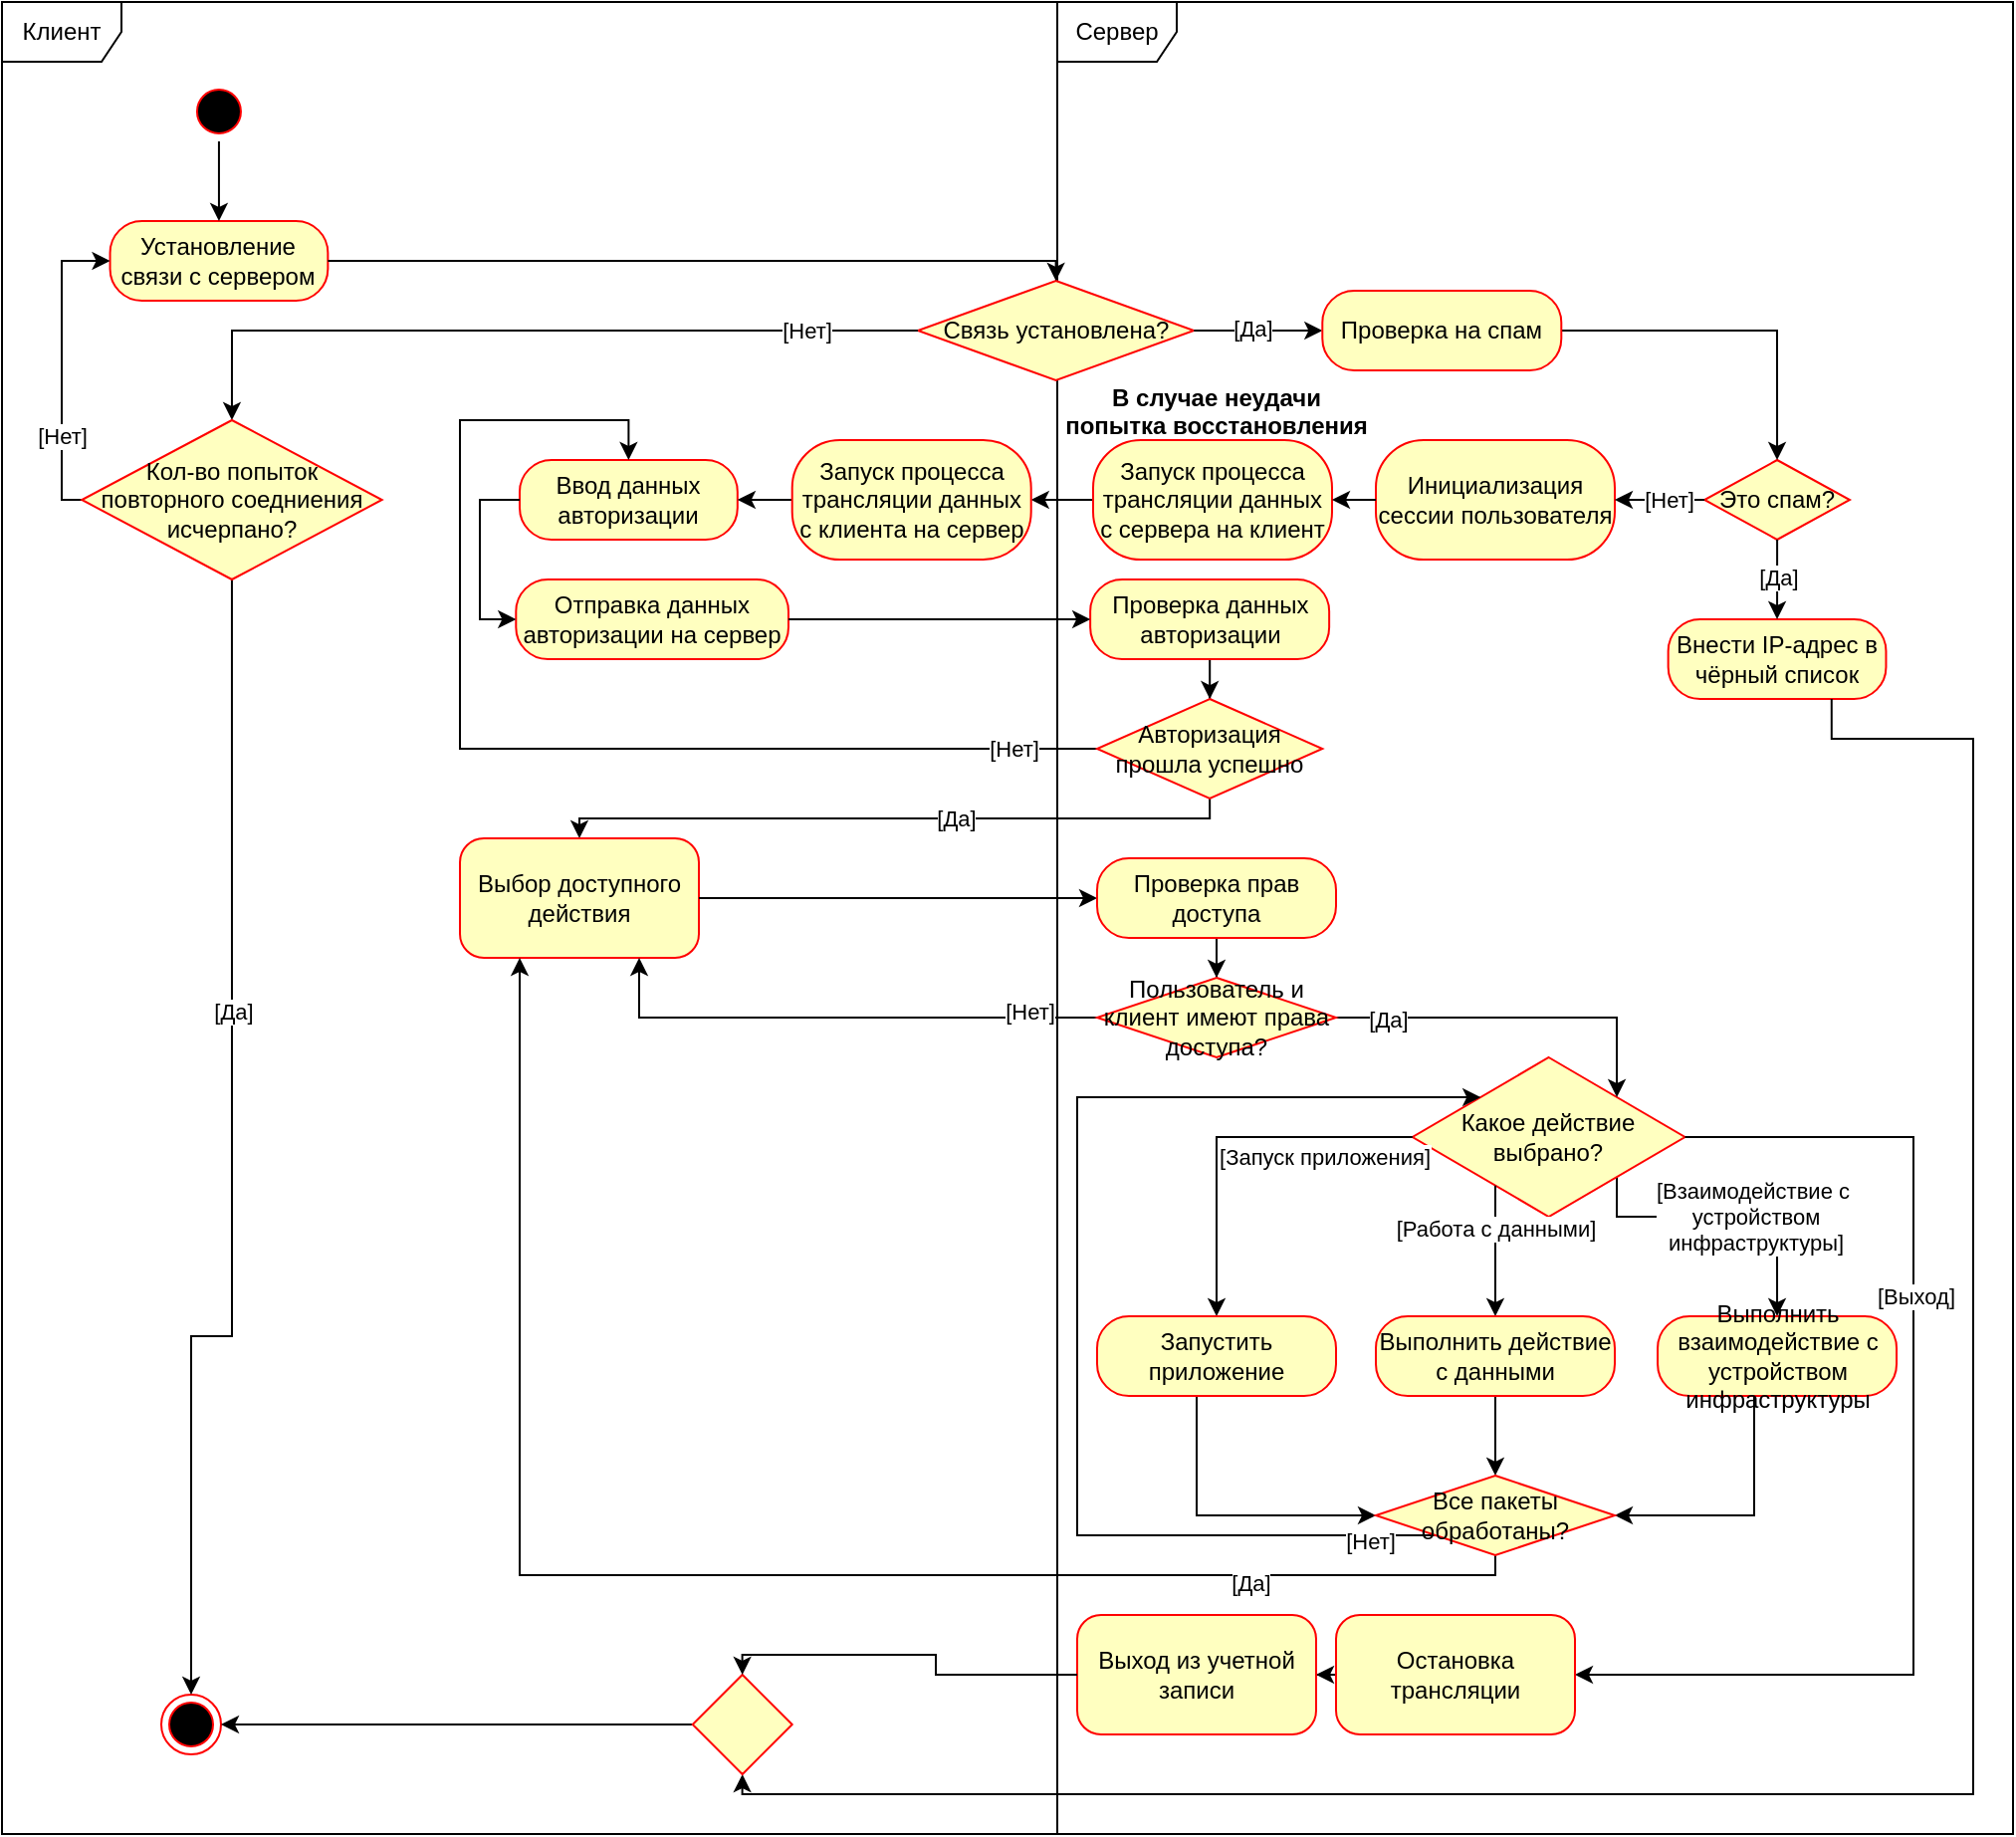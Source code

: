<mxfile version="20.4.0" type="device"><diagram id="nvzP8vqzQpJ9qfVsouxZ" name="Страница 1"><mxGraphModel dx="451" dy="547" grid="1" gridSize="10" guides="1" tooltips="1" connect="1" arrows="1" fold="1" page="1" pageScale="1" pageWidth="827" pageHeight="1169" math="0" shadow="0"><root><mxCell id="0"/><mxCell id="1" parent="0"/><mxCell id="pr20gzM4E3Ofb6CWdMaQ-1" value="" style="group;strokeColor=default;recursiveResize=0;" parent="1" vertex="1" connectable="0"><mxGeometry x="1000" y="40" width="1010" height="920" as="geometry"/></mxCell><mxCell id="pr20gzM4E3Ofb6CWdMaQ-2" value="Клиент" style="shape=umlFrame;whiteSpace=wrap;html=1;strokeColor=default;verticalAlign=middle;recursiveResize=0;" parent="pr20gzM4E3Ofb6CWdMaQ-1" vertex="1"><mxGeometry width="530" height="920" as="geometry"/></mxCell><mxCell id="pr20gzM4E3Ofb6CWdMaQ-3" value="Сервер" style="shape=umlFrame;whiteSpace=wrap;html=1;strokeColor=default;recursiveResize=0;" parent="pr20gzM4E3Ofb6CWdMaQ-1" vertex="1"><mxGeometry x="530" width="480" height="920" as="geometry"/></mxCell><mxCell id="pr20gzM4E3Ofb6CWdMaQ-4" value="&lt;font style=&quot;vertical-align: inherit;&quot;&gt;&lt;font style=&quot;vertical-align: inherit;&quot;&gt;Связь установлена?&lt;/font&gt;&lt;/font&gt;" style="rhombus;whiteSpace=wrap;html=1;fillColor=#ffffc0;strokeColor=#ff0000;" parent="pr20gzM4E3Ofb6CWdMaQ-1" vertex="1"><mxGeometry x="460.0" y="140" width="138.61" height="50" as="geometry"/></mxCell><mxCell id="pr20gzM4E3Ofb6CWdMaQ-5" value="&lt;font style=&quot;vertical-align: inherit;&quot;&gt;&lt;font style=&quot;vertical-align: inherit;&quot;&gt;Это спам?&lt;/font&gt;&lt;/font&gt;" style="rhombus;whiteSpace=wrap;html=1;fillColor=#ffffc0;strokeColor=#ff0000;" parent="pr20gzM4E3Ofb6CWdMaQ-1" vertex="1"><mxGeometry x="855.06" y="230" width="72.941" height="40" as="geometry"/></mxCell><mxCell id="pr20gzM4E3Ofb6CWdMaQ-6" value="Внести IP-адрес в чёрный список" style="rounded=1;whiteSpace=wrap;html=1;arcSize=40;fontColor=#000000;fillColor=#ffffc0;strokeColor=#ff0000;" parent="pr20gzM4E3Ofb6CWdMaQ-1" vertex="1"><mxGeometry x="836.824" y="310" width="109.412" height="40" as="geometry"/></mxCell><mxCell id="pr20gzM4E3Ofb6CWdMaQ-7" style="edgeStyle=orthogonalEdgeStyle;rounded=0;orthogonalLoop=1;jettySize=auto;html=1;exitX=1;exitY=0.5;exitDx=0;exitDy=0;entryX=0;entryY=0.5;entryDx=0;entryDy=0;" parent="pr20gzM4E3Ofb6CWdMaQ-1" source="pr20gzM4E3Ofb6CWdMaQ-4" target="pr20gzM4E3Ofb6CWdMaQ-121" edge="1"><mxGeometry relative="1" as="geometry"><Array as="points"/></mxGeometry></mxCell><mxCell id="pr20gzM4E3Ofb6CWdMaQ-8" value="[Да]" style="edgeLabel;html=1;align=center;verticalAlign=middle;resizable=0;points=[];" parent="pr20gzM4E3Ofb6CWdMaQ-7" vertex="1" connectable="0"><mxGeometry x="-0.092" y="1" relative="1" as="geometry"><mxPoint as="offset"/></mxGeometry></mxCell><mxCell id="pr20gzM4E3Ofb6CWdMaQ-9" style="edgeStyle=orthogonalEdgeStyle;rounded=0;orthogonalLoop=1;jettySize=auto;html=1;entryX=0.5;entryY=0;entryDx=0;entryDy=0;" parent="pr20gzM4E3Ofb6CWdMaQ-1" source="pr20gzM4E3Ofb6CWdMaQ-5" target="pr20gzM4E3Ofb6CWdMaQ-6" edge="1"><mxGeometry relative="1" as="geometry"/></mxCell><mxCell id="pr20gzM4E3Ofb6CWdMaQ-10" value="[Да]" style="edgeLabel;html=1;align=center;verticalAlign=middle;resizable=0;points=[];" parent="pr20gzM4E3Ofb6CWdMaQ-9" vertex="1" connectable="0"><mxGeometry x="-0.074" relative="1" as="geometry"><mxPoint as="offset"/></mxGeometry></mxCell><mxCell id="pr20gzM4E3Ofb6CWdMaQ-11" style="edgeStyle=orthogonalEdgeStyle;rounded=0;orthogonalLoop=1;jettySize=auto;html=1;entryX=0.5;entryY=0;entryDx=0;entryDy=0;" parent="pr20gzM4E3Ofb6CWdMaQ-1" source="pr20gzM4E3Ofb6CWdMaQ-4" target="pr20gzM4E3Ofb6CWdMaQ-98" edge="1"><mxGeometry relative="1" as="geometry"/></mxCell><mxCell id="pr20gzM4E3Ofb6CWdMaQ-12" value="&lt;font style=&quot;vertical-align: inherit;&quot;&gt;&lt;font style=&quot;vertical-align: inherit;&quot;&gt;[Нет]&lt;br&gt;&lt;/font&gt;&lt;/font&gt;" style="edgeLabel;html=1;align=center;verticalAlign=middle;resizable=0;points=[];" parent="pr20gzM4E3Ofb6CWdMaQ-11" vertex="1" connectable="0"><mxGeometry x="-0.932" y="1" relative="1" as="geometry"><mxPoint x="-43" y="-1" as="offset"/></mxGeometry></mxCell><mxCell id="pr20gzM4E3Ofb6CWdMaQ-13" value="" style="ellipse;html=1;shape=endState;fillColor=#000000;strokeColor=#ff0000;" parent="pr20gzM4E3Ofb6CWdMaQ-1" vertex="1"><mxGeometry x="79.999" y="850" width="30" height="30" as="geometry"/></mxCell><mxCell id="pr20gzM4E3Ofb6CWdMaQ-14" style="edgeStyle=orthogonalEdgeStyle;rounded=0;orthogonalLoop=1;jettySize=auto;html=1;entryX=0.5;entryY=1;entryDx=0;entryDy=0;exitX=0.75;exitY=1;exitDx=0;exitDy=0;" parent="pr20gzM4E3Ofb6CWdMaQ-1" source="pr20gzM4E3Ofb6CWdMaQ-6" target="pr20gzM4E3Ofb6CWdMaQ-89" edge="1"><mxGeometry relative="1" as="geometry"><Array as="points"><mxPoint x="919" y="370"/><mxPoint x="990" y="370"/><mxPoint x="990" y="900"/><mxPoint x="372" y="900"/></Array></mxGeometry></mxCell><mxCell id="pr20gzM4E3Ofb6CWdMaQ-15" value="" style="ellipse;html=1;shape=startState;fillColor=#000000;strokeColor=#ff0000;" parent="pr20gzM4E3Ofb6CWdMaQ-1" vertex="1"><mxGeometry x="93.979" y="40" width="30" height="30" as="geometry"/></mxCell><mxCell id="pr20gzM4E3Ofb6CWdMaQ-16" value="Ввод данных авторизации" style="rounded=1;whiteSpace=wrap;html=1;arcSize=40;fontColor=#000000;fillColor=#ffffc0;strokeColor=#ff0000;" parent="pr20gzM4E3Ofb6CWdMaQ-1" vertex="1"><mxGeometry x="259.997" y="230" width="109.412" height="40" as="geometry"/></mxCell><mxCell id="pr20gzM4E3Ofb6CWdMaQ-17" value="&lt;font style=&quot;vertical-align: inherit;&quot;&gt;&lt;font style=&quot;vertical-align: inherit;&quot;&gt;Установление связи с сервером&lt;/font&gt;&lt;/font&gt;" style="rounded=1;whiteSpace=wrap;html=1;arcSize=40;fontColor=#000000;fillColor=#ffffc0;strokeColor=#ff0000;" parent="pr20gzM4E3Ofb6CWdMaQ-1" vertex="1"><mxGeometry x="54.27" y="110" width="109.412" height="40" as="geometry"/></mxCell><mxCell id="pr20gzM4E3Ofb6CWdMaQ-18" style="edgeStyle=orthogonalEdgeStyle;rounded=0;orthogonalLoop=1;jettySize=auto;html=1;entryX=0.5;entryY=0;entryDx=0;entryDy=0;" parent="pr20gzM4E3Ofb6CWdMaQ-1" source="pr20gzM4E3Ofb6CWdMaQ-15" target="pr20gzM4E3Ofb6CWdMaQ-17" edge="1"><mxGeometry relative="1" as="geometry"/></mxCell><mxCell id="pr20gzM4E3Ofb6CWdMaQ-19" style="edgeStyle=orthogonalEdgeStyle;rounded=0;orthogonalLoop=1;jettySize=auto;html=1;entryX=0.5;entryY=0;entryDx=0;entryDy=0;" parent="pr20gzM4E3Ofb6CWdMaQ-1" source="pr20gzM4E3Ofb6CWdMaQ-17" target="pr20gzM4E3Ofb6CWdMaQ-4" edge="1"><mxGeometry relative="1" as="geometry"><Array as="points"><mxPoint x="529" y="130"/></Array></mxGeometry></mxCell><mxCell id="pr20gzM4E3Ofb6CWdMaQ-20" style="edgeStyle=orthogonalEdgeStyle;rounded=0;orthogonalLoop=1;jettySize=auto;html=1;entryX=1;entryY=0.5;entryDx=0;entryDy=0;" parent="pr20gzM4E3Ofb6CWdMaQ-1" source="pr20gzM4E3Ofb6CWdMaQ-21" target="pr20gzM4E3Ofb6CWdMaQ-102" edge="1"><mxGeometry relative="1" as="geometry"/></mxCell><mxCell id="pr20gzM4E3Ofb6CWdMaQ-21" value="Запуск процесса трансляции данных с сервера на клиент" style="whiteSpace=wrap;html=1;fillColor=#ffffc0;strokeColor=#ff0000;rounded=1;arcSize=40;" parent="pr20gzM4E3Ofb6CWdMaQ-1" vertex="1"><mxGeometry x="547.999" y="220" width="120" height="60" as="geometry"/></mxCell><mxCell id="pr20gzM4E3Ofb6CWdMaQ-22" value="Отправка данных авторизации на сервер" style="whiteSpace=wrap;html=1;fillColor=#ffffc0;strokeColor=#ff0000;fontColor=#000000;rounded=1;arcSize=40;" parent="pr20gzM4E3Ofb6CWdMaQ-1" vertex="1"><mxGeometry x="258.15" y="290" width="136.85" height="40" as="geometry"/></mxCell><mxCell id="pr20gzM4E3Ofb6CWdMaQ-23" value="" style="edgeStyle=orthogonalEdgeStyle;rounded=0;orthogonalLoop=1;jettySize=auto;html=1;entryX=0;entryY=0.5;entryDx=0;entryDy=0;exitX=0;exitY=0.5;exitDx=0;exitDy=0;" parent="pr20gzM4E3Ofb6CWdMaQ-1" source="pr20gzM4E3Ofb6CWdMaQ-16" target="pr20gzM4E3Ofb6CWdMaQ-22" edge="1"><mxGeometry relative="1" as="geometry"><mxPoint x="234.225" y="290.0" as="targetPoint"/></mxGeometry></mxCell><mxCell id="pr20gzM4E3Ofb6CWdMaQ-24" style="edgeStyle=orthogonalEdgeStyle;rounded=0;jumpStyle=arc;jumpSize=10;orthogonalLoop=1;jettySize=auto;html=1;endSize=6;targetPerimeterSpacing=0;strokeWidth=1;" parent="pr20gzM4E3Ofb6CWdMaQ-1" source="pr20gzM4E3Ofb6CWdMaQ-25" target="pr20gzM4E3Ofb6CWdMaQ-31" edge="1"><mxGeometry relative="1" as="geometry"/></mxCell><mxCell id="pr20gzM4E3Ofb6CWdMaQ-25" value="Проверка данных авторизации" style="whiteSpace=wrap;html=1;fillColor=#ffffc0;strokeColor=#ff0000;fontColor=#000000;rounded=1;arcSize=40;" parent="pr20gzM4E3Ofb6CWdMaQ-1" vertex="1"><mxGeometry x="546.57" y="290" width="120" height="40" as="geometry"/></mxCell><mxCell id="pr20gzM4E3Ofb6CWdMaQ-26" value="" style="edgeStyle=orthogonalEdgeStyle;rounded=0;orthogonalLoop=1;jettySize=auto;html=1;" parent="pr20gzM4E3Ofb6CWdMaQ-1" source="pr20gzM4E3Ofb6CWdMaQ-22" target="pr20gzM4E3Ofb6CWdMaQ-25" edge="1"><mxGeometry relative="1" as="geometry"/></mxCell><mxCell id="pr20gzM4E3Ofb6CWdMaQ-27" style="edgeStyle=orthogonalEdgeStyle;rounded=0;orthogonalLoop=1;jettySize=auto;html=1;entryX=0.5;entryY=0;entryDx=0;entryDy=0;endSize=6;targetPerimeterSpacing=0;strokeWidth=1;jumpStyle=arc;jumpSize=10;exitX=0;exitY=0.5;exitDx=0;exitDy=0;" parent="pr20gzM4E3Ofb6CWdMaQ-1" source="pr20gzM4E3Ofb6CWdMaQ-31" target="pr20gzM4E3Ofb6CWdMaQ-16" edge="1"><mxGeometry relative="1" as="geometry"><Array as="points"><mxPoint x="230" y="375"/><mxPoint x="230" y="210"/><mxPoint x="315" y="210"/></Array></mxGeometry></mxCell><mxCell id="pr20gzM4E3Ofb6CWdMaQ-28" value="[Нет]" style="edgeLabel;html=1;align=center;verticalAlign=middle;resizable=0;points=[];" parent="pr20gzM4E3Ofb6CWdMaQ-27" vertex="1" connectable="0"><mxGeometry x="-0.875" relative="1" as="geometry"><mxPoint x="-5" as="offset"/></mxGeometry></mxCell><mxCell id="pr20gzM4E3Ofb6CWdMaQ-29" style="edgeStyle=orthogonalEdgeStyle;rounded=0;jumpStyle=arc;jumpSize=10;orthogonalLoop=1;jettySize=auto;html=1;exitX=0.5;exitY=1;exitDx=0;exitDy=0;endSize=6;targetPerimeterSpacing=0;strokeWidth=1;entryX=0.5;entryY=0;entryDx=0;entryDy=0;" parent="pr20gzM4E3Ofb6CWdMaQ-1" source="pr20gzM4E3Ofb6CWdMaQ-31" target="pr20gzM4E3Ofb6CWdMaQ-35" edge="1"><mxGeometry relative="1" as="geometry"><Array as="points"><mxPoint x="607" y="410"/><mxPoint x="290" y="410"/></Array><mxPoint x="903.15" y="430" as="targetPoint"/></mxGeometry></mxCell><mxCell id="pr20gzM4E3Ofb6CWdMaQ-30" value="[Да]" style="edgeLabel;html=1;align=center;verticalAlign=middle;resizable=0;points=[];" parent="pr20gzM4E3Ofb6CWdMaQ-29" vertex="1" connectable="0"><mxGeometry x="-0.18" relative="1" as="geometry"><mxPoint as="offset"/></mxGeometry></mxCell><mxCell id="pr20gzM4E3Ofb6CWdMaQ-31" value="Авторизация прошла успешно" style="rhombus;whiteSpace=wrap;html=1;fillColor=#ffffc0;strokeColor=#ff0000;" parent="pr20gzM4E3Ofb6CWdMaQ-1" vertex="1"><mxGeometry x="550" y="350" width="113.15" height="50" as="geometry"/></mxCell><mxCell id="pr20gzM4E3Ofb6CWdMaQ-33" value="В случае неудачи &#10;попытка восстановления" style="text;align=center;fontStyle=1;verticalAlign=middle;spacingLeft=3;spacingRight=3;strokeColor=none;rotatable=0;points=[[0,0.5],[1,0.5]];portConstraint=eastwest;rounded=1;" parent="pr20gzM4E3Ofb6CWdMaQ-1" vertex="1"><mxGeometry x="530" y="180" width="160" height="50" as="geometry"/></mxCell><mxCell id="pr20gzM4E3Ofb6CWdMaQ-35" value="Выбор доступного действия" style="whiteSpace=wrap;html=1;fillColor=#ffffc0;strokeColor=#ff0000;rounded=1;arcSize=20;" parent="pr20gzM4E3Ofb6CWdMaQ-1" vertex="1"><mxGeometry x="230.005" y="420" width="120" height="60" as="geometry"/></mxCell><mxCell id="pr20gzM4E3Ofb6CWdMaQ-110" style="edgeStyle=orthogonalEdgeStyle;rounded=0;orthogonalLoop=1;jettySize=auto;html=1;exitX=1;exitY=1;exitDx=0;exitDy=0;entryX=0.5;entryY=0;entryDx=0;entryDy=0;" parent="pr20gzM4E3Ofb6CWdMaQ-1" source="pr20gzM4E3Ofb6CWdMaQ-36" target="pr20gzM4E3Ofb6CWdMaQ-109" edge="1"><mxGeometry relative="1" as="geometry"><Array as="points"><mxPoint x="811" y="610"/><mxPoint x="892" y="610"/></Array></mxGeometry></mxCell><mxCell id="pr20gzM4E3Ofb6CWdMaQ-111" value="&lt;font style=&quot;vertical-align: inherit;&quot;&gt;&lt;font style=&quot;vertical-align: inherit;&quot;&gt;[Взаимодействие с&lt;br&gt;&amp;nbsp;устройством&lt;br&gt;&amp;nbsp;инфраструктуры]&lt;/font&gt;&lt;/font&gt;" style="edgeLabel;html=1;align=center;verticalAlign=middle;resizable=0;points=[];" parent="pr20gzM4E3Ofb6CWdMaQ-110" vertex="1" connectable="0"><mxGeometry x="-0.367" y="1" relative="1" as="geometry"><mxPoint x="40" y="1" as="offset"/></mxGeometry></mxCell><mxCell id="pr20gzM4E3Ofb6CWdMaQ-36" value="Какое действие выбрано?" style="rhombus;whiteSpace=wrap;html=1;fillColor=#ffffc0;strokeColor=#ff0000;rounded=0;arcSize=20;" parent="pr20gzM4E3Ofb6CWdMaQ-1" vertex="1"><mxGeometry x="708.4" y="530" width="136.85" height="80" as="geometry"/></mxCell><mxCell id="pr20gzM4E3Ofb6CWdMaQ-37" value="" style="edgeStyle=orthogonalEdgeStyle;rounded=0;jumpStyle=arc;jumpSize=10;orthogonalLoop=1;jettySize=auto;html=1;endSize=6;targetPerimeterSpacing=0;strokeWidth=1;exitX=1;exitY=0.5;exitDx=0;exitDy=0;entryX=0;entryY=0.5;entryDx=0;entryDy=0;" parent="pr20gzM4E3Ofb6CWdMaQ-1" source="pr20gzM4E3Ofb6CWdMaQ-35" target="pr20gzM4E3Ofb6CWdMaQ-116" edge="1"><mxGeometry relative="1" as="geometry"><mxPoint x="753.155" y="600.0" as="targetPoint"/><Array as="points"><mxPoint x="500" y="450"/><mxPoint x="500" y="450"/></Array></mxGeometry></mxCell><mxCell id="pr20gzM4E3Ofb6CWdMaQ-39" value="" style="edgeStyle=orthogonalEdgeStyle;rounded=0;jumpStyle=arc;jumpSize=10;orthogonalLoop=1;jettySize=auto;html=1;endSize=6;targetPerimeterSpacing=0;strokeWidth=1;exitX=0;exitY=0.5;exitDx=0;exitDy=0;entryX=0.5;entryY=0;entryDx=0;entryDy=0;" parent="pr20gzM4E3Ofb6CWdMaQ-1" source="pr20gzM4E3Ofb6CWdMaQ-36" target="pr20gzM4E3Ofb6CWdMaQ-107" edge="1"><mxGeometry relative="1" as="geometry"><mxPoint x="813" y="760.0" as="targetPoint"/><Array as="points"><mxPoint x="610" y="570"/></Array></mxGeometry></mxCell><mxCell id="pr20gzM4E3Ofb6CWdMaQ-40" value="&lt;font style=&quot;vertical-align: inherit;&quot;&gt;&lt;font style=&quot;vertical-align: inherit;&quot;&gt;[Запуск приложения]&lt;/font&gt;&lt;/font&gt;" style="edgeLabel;html=1;align=center;verticalAlign=middle;resizable=0;points=[];labelBackgroundColor=default;" parent="pr20gzM4E3Ofb6CWdMaQ-39" vertex="1" connectable="0"><mxGeometry x="0.144" y="1" relative="1" as="geometry"><mxPoint x="53" as="offset"/></mxGeometry></mxCell><mxCell id="pr20gzM4E3Ofb6CWdMaQ-42" style="edgeStyle=orthogonalEdgeStyle;rounded=0;orthogonalLoop=1;jettySize=auto;html=1;" parent="pr20gzM4E3Ofb6CWdMaQ-1" edge="1"><mxGeometry relative="1" as="geometry"><mxPoint x="821.706" y="905.0" as="sourcePoint"/><Array as="points"><mxPoint x="822" y="920"/><mxPoint x="822" y="920"/></Array></mxGeometry></mxCell><mxCell id="pr20gzM4E3Ofb6CWdMaQ-49" value="" style="edgeStyle=orthogonalEdgeStyle;rounded=0;jumpStyle=arc;jumpSize=10;orthogonalLoop=1;jettySize=auto;html=1;fontColor=none;endSize=6;targetPerimeterSpacing=0;strokeWidth=1;entryX=0.5;entryY=0;entryDx=0;entryDy=0;" parent="pr20gzM4E3Ofb6CWdMaQ-1" source="pr20gzM4E3Ofb6CWdMaQ-36" target="pr20gzM4E3Ofb6CWdMaQ-108" edge="1"><mxGeometry relative="1" as="geometry"><mxPoint x="1073.235" y="790.0" as="targetPoint"/><Array as="points"><mxPoint x="750" y="650"/><mxPoint x="750" y="650"/></Array></mxGeometry></mxCell><mxCell id="pr20gzM4E3Ofb6CWdMaQ-50" value="&lt;font style=&quot;vertical-align: inherit;&quot;&gt;&lt;font style=&quot;vertical-align: inherit;&quot;&gt;[Работа с данными]&lt;/font&gt;&lt;/font&gt;" style="edgeLabel;html=1;align=center;verticalAlign=middle;resizable=0;points=[];fontColor=none;labelBackgroundColor=default;" parent="pr20gzM4E3Ofb6CWdMaQ-49" vertex="1" connectable="0"><mxGeometry x="-0.49" relative="1" as="geometry"><mxPoint y="5" as="offset"/></mxGeometry></mxCell><mxCell id="pr20gzM4E3Ofb6CWdMaQ-53" value="" style="edgeStyle=orthogonalEdgeStyle;rounded=0;jumpStyle=arc;jumpSize=10;orthogonalLoop=1;jettySize=auto;html=1;fontColor=none;endSize=6;targetPerimeterSpacing=0;strokeWidth=1;entryX=1;entryY=0.5;entryDx=0;entryDy=0;" parent="pr20gzM4E3Ofb6CWdMaQ-1" source="pr20gzM4E3Ofb6CWdMaQ-36" target="pr20gzM4E3Ofb6CWdMaQ-78" edge="1"><mxGeometry relative="1" as="geometry"><Array as="points"><mxPoint x="960" y="570"/><mxPoint x="960" y="840"/></Array><mxPoint x="916.86" y="840" as="targetPoint"/></mxGeometry></mxCell><mxCell id="pr20gzM4E3Ofb6CWdMaQ-54" value="[Выход]" style="edgeLabel;html=1;align=center;verticalAlign=middle;resizable=0;points=[];fontColor=none;" parent="pr20gzM4E3Ofb6CWdMaQ-53" vertex="1" connectable="0"><mxGeometry x="-0.298" y="1" relative="1" as="geometry"><mxPoint as="offset"/></mxGeometry></mxCell><mxCell id="pr20gzM4E3Ofb6CWdMaQ-55" style="edgeStyle=orthogonalEdgeStyle;rounded=0;orthogonalLoop=1;jettySize=auto;html=1;entryX=0.75;entryY=0;entryDx=0;entryDy=0;" parent="pr20gzM4E3Ofb6CWdMaQ-1" edge="1"><mxGeometry relative="1" as="geometry"><mxPoint x="783" y="765.0" as="sourcePoint"/><Array as="points"><mxPoint x="783" y="780"/><mxPoint x="783" y="780"/></Array></mxGeometry></mxCell><mxCell id="pr20gzM4E3Ofb6CWdMaQ-56" style="edgeStyle=orthogonalEdgeStyle;rounded=0;orthogonalLoop=1;jettySize=auto;html=1;entryX=0.25;entryY=0;entryDx=0;entryDy=0;" parent="pr20gzM4E3Ofb6CWdMaQ-1" edge="1"><mxGeometry relative="1" as="geometry"><mxPoint x="857.353" y="765.0" as="sourcePoint"/><Array as="points"><mxPoint x="857" y="785"/></Array></mxGeometry></mxCell><mxCell id="pr20gzM4E3Ofb6CWdMaQ-65" style="edgeStyle=orthogonalEdgeStyle;rounded=0;orthogonalLoop=1;jettySize=auto;html=1;" parent="pr20gzM4E3Ofb6CWdMaQ-1" edge="1"><mxGeometry relative="1" as="geometry"><Array as="points"><mxPoint x="753" y="1180"/><mxPoint x="993" y="1180"/></Array><mxPoint x="753" y="1158" as="sourcePoint"/></mxGeometry></mxCell><mxCell id="pr20gzM4E3Ofb6CWdMaQ-69" style="edgeStyle=orthogonalEdgeStyle;rounded=0;orthogonalLoop=1;jettySize=auto;html=1;" parent="pr20gzM4E3Ofb6CWdMaQ-1" edge="1"><mxGeometry relative="1" as="geometry"><Array as="points"><mxPoint x="1083" y="900"/><mxPoint x="1083" y="900"/></Array><mxPoint x="1083" y="940.0" as="targetPoint"/></mxGeometry></mxCell><mxCell id="pr20gzM4E3Ofb6CWdMaQ-70" style="edgeStyle=orthogonalEdgeStyle;rounded=0;orthogonalLoop=1;jettySize=auto;html=1;startArrow=none;entryX=0.5;entryY=0;entryDx=0;entryDy=0;" parent="pr20gzM4E3Ofb6CWdMaQ-1" edge="1"><mxGeometry relative="1" as="geometry"><Array as="points"><mxPoint x="960" y="980"/><mxPoint x="960" y="980"/></Array><mxPoint x="960.059" y="975.0" as="sourcePoint"/></mxGeometry></mxCell><mxCell id="pr20gzM4E3Ofb6CWdMaQ-71" style="edgeStyle=orthogonalEdgeStyle;rounded=0;orthogonalLoop=1;jettySize=auto;html=1;endArrow=classic;endFill=1;" parent="pr20gzM4E3Ofb6CWdMaQ-1" edge="1"><mxGeometry relative="1" as="geometry"><Array as="points"><mxPoint x="1040" y="915"/><mxPoint x="963" y="915"/></Array><mxPoint x="1040.059" y="895.0" as="sourcePoint"/></mxGeometry></mxCell><mxCell id="pr20gzM4E3Ofb6CWdMaQ-77" style="edgeStyle=orthogonalEdgeStyle;rounded=0;orthogonalLoop=1;jettySize=auto;html=1;exitX=0;exitY=0.5;exitDx=0;exitDy=0;" parent="pr20gzM4E3Ofb6CWdMaQ-1" source="pr20gzM4E3Ofb6CWdMaQ-78" target="pr20gzM4E3Ofb6CWdMaQ-79" edge="1"><mxGeometry relative="1" as="geometry"/></mxCell><mxCell id="pr20gzM4E3Ofb6CWdMaQ-78" value="Остановка трансляции" style="whiteSpace=wrap;html=1;fillColor=#ffffc0;strokeColor=#ff0000;rounded=1;arcSize=20;" parent="pr20gzM4E3Ofb6CWdMaQ-1" vertex="1"><mxGeometry x="670" y="810" width="120" height="60" as="geometry"/></mxCell><mxCell id="pr20gzM4E3Ofb6CWdMaQ-79" value="Выход из учетной записи" style="whiteSpace=wrap;html=1;fillColor=#ffffc0;strokeColor=#ff0000;rounded=1;arcSize=20;" parent="pr20gzM4E3Ofb6CWdMaQ-1" vertex="1"><mxGeometry x="540" y="810" width="120" height="60" as="geometry"/></mxCell><mxCell id="pr20gzM4E3Ofb6CWdMaQ-81" value="" style="edgeStyle=orthogonalEdgeStyle;rounded=0;orthogonalLoop=1;jettySize=auto;html=1;" parent="pr20gzM4E3Ofb6CWdMaQ-1" edge="1"><mxGeometry relative="1" as="geometry"><mxPoint x="853.15" y="1128" as="sourcePoint"/></mxGeometry></mxCell><mxCell id="pr20gzM4E3Ofb6CWdMaQ-85" value="" style="edgeStyle=orthogonalEdgeStyle;rounded=0;orthogonalLoop=1;jettySize=auto;html=1;" parent="pr20gzM4E3Ofb6CWdMaQ-1" edge="1"><mxGeometry relative="1" as="geometry"><mxPoint x="1083.235" y="1050.0" as="sourcePoint"/></mxGeometry></mxCell><mxCell id="pr20gzM4E3Ofb6CWdMaQ-88" style="edgeStyle=orthogonalEdgeStyle;rounded=0;orthogonalLoop=1;jettySize=auto;html=1;endArrow=classic;endFill=1;" parent="pr20gzM4E3Ofb6CWdMaQ-1" source="pr20gzM4E3Ofb6CWdMaQ-89" target="pr20gzM4E3Ofb6CWdMaQ-13" edge="1"><mxGeometry relative="1" as="geometry"><Array as="points"><mxPoint x="130" y="865"/><mxPoint x="130" y="865"/></Array></mxGeometry></mxCell><mxCell id="pr20gzM4E3Ofb6CWdMaQ-89" value="" style="rhombus;whiteSpace=wrap;html=1;fillColor=#ffffc0;strokeColor=#ff0000;rounded=0;arcSize=20;" parent="pr20gzM4E3Ofb6CWdMaQ-1" vertex="1"><mxGeometry x="346.85" y="840" width="50" height="50" as="geometry"/></mxCell><mxCell id="pr20gzM4E3Ofb6CWdMaQ-90" value="" style="edgeStyle=orthogonalEdgeStyle;rounded=0;orthogonalLoop=1;jettySize=auto;html=1;exitX=0;exitY=0.5;exitDx=0;exitDy=0;entryX=0.5;entryY=0;entryDx=0;entryDy=0;endArrow=classic;endFill=1;" parent="pr20gzM4E3Ofb6CWdMaQ-1" source="pr20gzM4E3Ofb6CWdMaQ-79" target="pr20gzM4E3Ofb6CWdMaQ-89" edge="1"><mxGeometry relative="1" as="geometry"><mxPoint x="1050" y="1400" as="sourcePoint"/><mxPoint x="469.999" y="1465" as="targetPoint"/><Array as="points"><mxPoint x="469" y="840"/><mxPoint x="469" y="830"/><mxPoint x="372" y="830"/></Array></mxGeometry></mxCell><mxCell id="pr20gzM4E3Ofb6CWdMaQ-94" style="edgeStyle=orthogonalEdgeStyle;rounded=0;orthogonalLoop=1;jettySize=auto;html=1;endArrow=classic;endFill=1;exitX=0.5;exitY=1;exitDx=0;exitDy=0;entryX=0.5;entryY=0;entryDx=0;entryDy=0;" parent="pr20gzM4E3Ofb6CWdMaQ-1" source="pr20gzM4E3Ofb6CWdMaQ-98" target="pr20gzM4E3Ofb6CWdMaQ-13" edge="1"><mxGeometry relative="1" as="geometry"><mxPoint x="215.84" y="420" as="targetPoint"/><Array as="points"><mxPoint x="116" y="670"/><mxPoint x="95" y="670"/></Array></mxGeometry></mxCell><mxCell id="pr20gzM4E3Ofb6CWdMaQ-95" value="[Да]" style="edgeLabel;html=1;align=center;verticalAlign=middle;resizable=0;points=[];" parent="pr20gzM4E3Ofb6CWdMaQ-94" vertex="1" connectable="0"><mxGeometry x="-0.252" relative="1" as="geometry"><mxPoint as="offset"/></mxGeometry></mxCell><mxCell id="pr20gzM4E3Ofb6CWdMaQ-96" style="edgeStyle=orthogonalEdgeStyle;rounded=0;orthogonalLoop=1;jettySize=auto;html=1;exitX=0;exitY=0.5;exitDx=0;exitDy=0;endArrow=classic;endFill=1;entryX=0;entryY=0.5;entryDx=0;entryDy=0;" parent="pr20gzM4E3Ofb6CWdMaQ-1" source="pr20gzM4E3Ofb6CWdMaQ-98" target="pr20gzM4E3Ofb6CWdMaQ-17" edge="1"><mxGeometry relative="1" as="geometry"><mxPoint x="115.471" y="370" as="targetPoint"/><Array as="points"><mxPoint x="30" y="250"/><mxPoint x="30" y="130"/></Array></mxGeometry></mxCell><mxCell id="pr20gzM4E3Ofb6CWdMaQ-97" value="[Нет]" style="edgeLabel;html=1;align=center;verticalAlign=middle;resizable=0;points=[];" parent="pr20gzM4E3Ofb6CWdMaQ-96" vertex="1" connectable="0"><mxGeometry x="-0.451" relative="1" as="geometry"><mxPoint as="offset"/></mxGeometry></mxCell><mxCell id="pr20gzM4E3Ofb6CWdMaQ-98" value="Кол-во попыток повторного соедниения исчерпано?" style="rhombus;whiteSpace=wrap;html=1;fillColor=#ffffc0;strokeColor=#ff0000;" parent="pr20gzM4E3Ofb6CWdMaQ-1" vertex="1"><mxGeometry x="40.11" y="210" width="150.73" height="80" as="geometry"/></mxCell><mxCell id="pr20gzM4E3Ofb6CWdMaQ-101" style="edgeStyle=orthogonalEdgeStyle;rounded=0;orthogonalLoop=1;jettySize=auto;html=1;endArrow=classic;endFill=1;" parent="pr20gzM4E3Ofb6CWdMaQ-1" source="pr20gzM4E3Ofb6CWdMaQ-102" target="pr20gzM4E3Ofb6CWdMaQ-16" edge="1"><mxGeometry relative="1" as="geometry"/></mxCell><mxCell id="pr20gzM4E3Ofb6CWdMaQ-102" value="Запуск процесса трансляции данных с клиента на сервер" style="whiteSpace=wrap;html=1;fillColor=#ffffc0;strokeColor=#ff0000;rounded=1;arcSize=40;" parent="pr20gzM4E3Ofb6CWdMaQ-1" vertex="1"><mxGeometry x="396.849" y="220" width="120" height="60" as="geometry"/></mxCell><mxCell id="GgNm2HbG4TjDy1Ph9GN--5" style="edgeStyle=orthogonalEdgeStyle;rounded=0;orthogonalLoop=1;jettySize=auto;html=1;entryX=0;entryY=0.5;entryDx=0;entryDy=0;" parent="pr20gzM4E3Ofb6CWdMaQ-1" source="pr20gzM4E3Ofb6CWdMaQ-107" target="GgNm2HbG4TjDy1Ph9GN--1" edge="1"><mxGeometry relative="1" as="geometry"><Array as="points"><mxPoint x="600" y="760"/></Array></mxGeometry></mxCell><mxCell id="pr20gzM4E3Ofb6CWdMaQ-107" value="Запустить приложение" style="rounded=1;whiteSpace=wrap;html=1;arcSize=40;fontColor=#000000;fillColor=#ffffc0;strokeColor=#ff0000;" parent="pr20gzM4E3Ofb6CWdMaQ-1" vertex="1"><mxGeometry x="550" y="660" width="120" height="40" as="geometry"/></mxCell><mxCell id="GgNm2HbG4TjDy1Ph9GN--4" style="edgeStyle=orthogonalEdgeStyle;rounded=0;orthogonalLoop=1;jettySize=auto;html=1;entryX=0.5;entryY=0;entryDx=0;entryDy=0;" parent="pr20gzM4E3Ofb6CWdMaQ-1" source="pr20gzM4E3Ofb6CWdMaQ-108" target="GgNm2HbG4TjDy1Ph9GN--1" edge="1"><mxGeometry relative="1" as="geometry"/></mxCell><mxCell id="pr20gzM4E3Ofb6CWdMaQ-108" value="Выполнить действие с данными" style="rounded=1;whiteSpace=wrap;html=1;arcSize=40;fontColor=#000000;fillColor=#ffffc0;strokeColor=#ff0000;" parent="pr20gzM4E3Ofb6CWdMaQ-1" vertex="1"><mxGeometry x="690" y="660" width="120" height="40" as="geometry"/></mxCell><mxCell id="GgNm2HbG4TjDy1Ph9GN--3" style="edgeStyle=orthogonalEdgeStyle;rounded=0;orthogonalLoop=1;jettySize=auto;html=1;entryX=1;entryY=0.5;entryDx=0;entryDy=0;" parent="pr20gzM4E3Ofb6CWdMaQ-1" source="pr20gzM4E3Ofb6CWdMaQ-109" target="GgNm2HbG4TjDy1Ph9GN--1" edge="1"><mxGeometry relative="1" as="geometry"><Array as="points"><mxPoint x="880" y="760"/></Array></mxGeometry></mxCell><mxCell id="pr20gzM4E3Ofb6CWdMaQ-109" value="Выполнить взаимодействие с устройством инфраструктуры" style="rounded=1;whiteSpace=wrap;html=1;arcSize=40;fontColor=#000000;fillColor=#ffffc0;strokeColor=#ff0000;" parent="pr20gzM4E3Ofb6CWdMaQ-1" vertex="1"><mxGeometry x="831.53" y="660" width="120" height="40" as="geometry"/></mxCell><mxCell id="pr20gzM4E3Ofb6CWdMaQ-120" style="edgeStyle=orthogonalEdgeStyle;rounded=0;orthogonalLoop=1;jettySize=auto;html=1;entryX=0.25;entryY=1;entryDx=0;entryDy=0;exitX=0.5;exitY=1;exitDx=0;exitDy=0;" parent="pr20gzM4E3Ofb6CWdMaQ-1" target="pr20gzM4E3Ofb6CWdMaQ-35" edge="1" source="GgNm2HbG4TjDy1Ph9GN--1"><mxGeometry relative="1" as="geometry"><Array as="points"><mxPoint x="750" y="790"/><mxPoint x="260" y="790"/></Array><mxPoint x="740" y="780" as="sourcePoint"/></mxGeometry></mxCell><mxCell id="GgNm2HbG4TjDy1Ph9GN--9" value="[Да]" style="edgeLabel;html=1;align=center;verticalAlign=middle;resizable=0;points=[];" parent="pr20gzM4E3Ofb6CWdMaQ-120" vertex="1" connectable="0"><mxGeometry x="-0.67" y="4" relative="1" as="geometry"><mxPoint as="offset"/></mxGeometry></mxCell><mxCell id="pr20gzM4E3Ofb6CWdMaQ-118" style="edgeStyle=orthogonalEdgeStyle;rounded=0;orthogonalLoop=1;jettySize=auto;html=1;entryX=0.5;entryY=0;entryDx=0;entryDy=0;" parent="pr20gzM4E3Ofb6CWdMaQ-1" source="pr20gzM4E3Ofb6CWdMaQ-116" target="pr20gzM4E3Ofb6CWdMaQ-117" edge="1"><mxGeometry relative="1" as="geometry"/></mxCell><mxCell id="pr20gzM4E3Ofb6CWdMaQ-116" value="&lt;font style=&quot;vertical-align: inherit;&quot;&gt;&lt;font style=&quot;vertical-align: inherit;&quot;&gt;&lt;font style=&quot;vertical-align: inherit;&quot;&gt;&lt;font style=&quot;vertical-align: inherit;&quot;&gt;Проверка прав доступа&lt;/font&gt;&lt;/font&gt;&lt;/font&gt;&lt;/font&gt;" style="rounded=1;whiteSpace=wrap;html=1;arcSize=40;fontColor=#000000;fillColor=#ffffc0;strokeColor=#ff0000;" parent="pr20gzM4E3Ofb6CWdMaQ-1" vertex="1"><mxGeometry x="550.0" y="430" width="120" height="40" as="geometry"/></mxCell><mxCell id="pr20gzM4E3Ofb6CWdMaQ-119" style="edgeStyle=orthogonalEdgeStyle;rounded=0;orthogonalLoop=1;jettySize=auto;html=1;entryX=1;entryY=0;entryDx=0;entryDy=0;exitX=1;exitY=0.5;exitDx=0;exitDy=0;" parent="pr20gzM4E3Ofb6CWdMaQ-1" source="pr20gzM4E3Ofb6CWdMaQ-117" target="pr20gzM4E3Ofb6CWdMaQ-36" edge="1"><mxGeometry relative="1" as="geometry"><Array as="points"><mxPoint x="811" y="510"/></Array></mxGeometry></mxCell><mxCell id="2VsSf-Z7qoFs9fM2L6Bm-1" value="[Да]" style="edgeLabel;html=1;align=center;verticalAlign=middle;resizable=0;points=[];" vertex="1" connectable="0" parent="pr20gzM4E3Ofb6CWdMaQ-119"><mxGeometry x="-0.715" y="-1" relative="1" as="geometry"><mxPoint as="offset"/></mxGeometry></mxCell><mxCell id="pr20gzM4E3Ofb6CWdMaQ-123" style="edgeStyle=orthogonalEdgeStyle;rounded=0;orthogonalLoop=1;jettySize=auto;html=1;entryX=0.75;entryY=1;entryDx=0;entryDy=0;exitX=0;exitY=0.5;exitDx=0;exitDy=0;" parent="pr20gzM4E3Ofb6CWdMaQ-1" source="pr20gzM4E3Ofb6CWdMaQ-117" target="pr20gzM4E3Ofb6CWdMaQ-35" edge="1"><mxGeometry relative="1" as="geometry"><Array as="points"><mxPoint x="320" y="510"/></Array></mxGeometry></mxCell><mxCell id="2VsSf-Z7qoFs9fM2L6Bm-2" value="[Нет]" style="edgeLabel;html=1;align=center;verticalAlign=middle;resizable=0;points=[];" vertex="1" connectable="0" parent="pr20gzM4E3Ofb6CWdMaQ-123"><mxGeometry x="-0.737" y="-3" relative="1" as="geometry"><mxPoint as="offset"/></mxGeometry></mxCell><mxCell id="pr20gzM4E3Ofb6CWdMaQ-117" value="&lt;font style=&quot;vertical-align: inherit;&quot;&gt;&lt;font style=&quot;vertical-align: inherit;&quot;&gt;Пользователь и клиент имеют права доступа?&lt;/font&gt;&lt;/font&gt;" style="rhombus;whiteSpace=wrap;html=1;fillColor=#ffffc0;strokeColor=#ff0000;" parent="pr20gzM4E3Ofb6CWdMaQ-1" vertex="1"><mxGeometry x="550.0" y="490" width="120" height="40" as="geometry"/></mxCell><mxCell id="pr20gzM4E3Ofb6CWdMaQ-122" style="edgeStyle=orthogonalEdgeStyle;rounded=0;orthogonalLoop=1;jettySize=auto;html=1;entryX=0.5;entryY=0;entryDx=0;entryDy=0;" parent="pr20gzM4E3Ofb6CWdMaQ-1" source="pr20gzM4E3Ofb6CWdMaQ-121" target="pr20gzM4E3Ofb6CWdMaQ-5" edge="1"><mxGeometry relative="1" as="geometry"/></mxCell><mxCell id="pr20gzM4E3Ofb6CWdMaQ-121" value="&lt;font style=&quot;vertical-align: inherit;&quot;&gt;&lt;font style=&quot;vertical-align: inherit;&quot;&gt;Проверка на спам&lt;/font&gt;&lt;/font&gt;" style="rounded=1;whiteSpace=wrap;html=1;arcSize=40;fontColor=#000000;fillColor=#ffffc0;strokeColor=#ff0000;" parent="pr20gzM4E3Ofb6CWdMaQ-1" vertex="1"><mxGeometry x="663.15" y="145" width="120" height="40" as="geometry"/></mxCell><mxCell id="pr20gzM4E3Ofb6CWdMaQ-104" value="Инициализация сессии пользователя" style="whiteSpace=wrap;html=1;fillColor=#ffffc0;strokeColor=#ff0000;rounded=1;arcSize=40;" parent="pr20gzM4E3Ofb6CWdMaQ-1" vertex="1"><mxGeometry x="689.999" y="220" width="120" height="60" as="geometry"/></mxCell><mxCell id="pr20gzM4E3Ofb6CWdMaQ-103" value="" style="edgeStyle=orthogonalEdgeStyle;rounded=0;orthogonalLoop=1;jettySize=auto;html=1;" parent="pr20gzM4E3Ofb6CWdMaQ-1" source="pr20gzM4E3Ofb6CWdMaQ-104" target="pr20gzM4E3Ofb6CWdMaQ-21" edge="1"><mxGeometry relative="1" as="geometry"/></mxCell><mxCell id="pr20gzM4E3Ofb6CWdMaQ-105" value="" style="edgeStyle=orthogonalEdgeStyle;rounded=0;orthogonalLoop=1;jettySize=auto;html=1;" parent="pr20gzM4E3Ofb6CWdMaQ-1" source="pr20gzM4E3Ofb6CWdMaQ-5" target="pr20gzM4E3Ofb6CWdMaQ-104" edge="1"><mxGeometry relative="1" as="geometry"/></mxCell><mxCell id="pr20gzM4E3Ofb6CWdMaQ-106" value="[Нет]" style="edgeLabel;html=1;align=center;verticalAlign=middle;resizable=0;points=[];" parent="pr20gzM4E3Ofb6CWdMaQ-105" vertex="1" connectable="0"><mxGeometry x="-0.184" relative="1" as="geometry"><mxPoint as="offset"/></mxGeometry></mxCell><mxCell id="GgNm2HbG4TjDy1Ph9GN--6" style="edgeStyle=orthogonalEdgeStyle;rounded=0;orthogonalLoop=1;jettySize=auto;html=1;exitX=0;exitY=1;exitDx=0;exitDy=0;entryX=0;entryY=0;entryDx=0;entryDy=0;" parent="pr20gzM4E3Ofb6CWdMaQ-1" source="GgNm2HbG4TjDy1Ph9GN--1" target="pr20gzM4E3Ofb6CWdMaQ-36" edge="1"><mxGeometry relative="1" as="geometry"><Array as="points"><mxPoint x="540" y="770"/><mxPoint x="540" y="550"/></Array></mxGeometry></mxCell><mxCell id="GgNm2HbG4TjDy1Ph9GN--8" value="[Нет]" style="edgeLabel;html=1;align=center;verticalAlign=middle;resizable=0;points=[];" parent="GgNm2HbG4TjDy1Ph9GN--6" vertex="1" connectable="0"><mxGeometry x="-0.888" y="3" relative="1" as="geometry"><mxPoint as="offset"/></mxGeometry></mxCell><mxCell id="GgNm2HbG4TjDy1Ph9GN--1" value="&lt;font style=&quot;vertical-align: inherit;&quot;&gt;&lt;font style=&quot;vertical-align: inherit;&quot;&gt;Все пакеты обработаны?&lt;/font&gt;&lt;/font&gt;" style="rhombus;whiteSpace=wrap;html=1;fillColor=#ffffc0;strokeColor=#ff0000;" parent="pr20gzM4E3Ofb6CWdMaQ-1" vertex="1"><mxGeometry x="690.0" y="740" width="120" height="40" as="geometry"/></mxCell></root></mxGraphModel></diagram></mxfile>